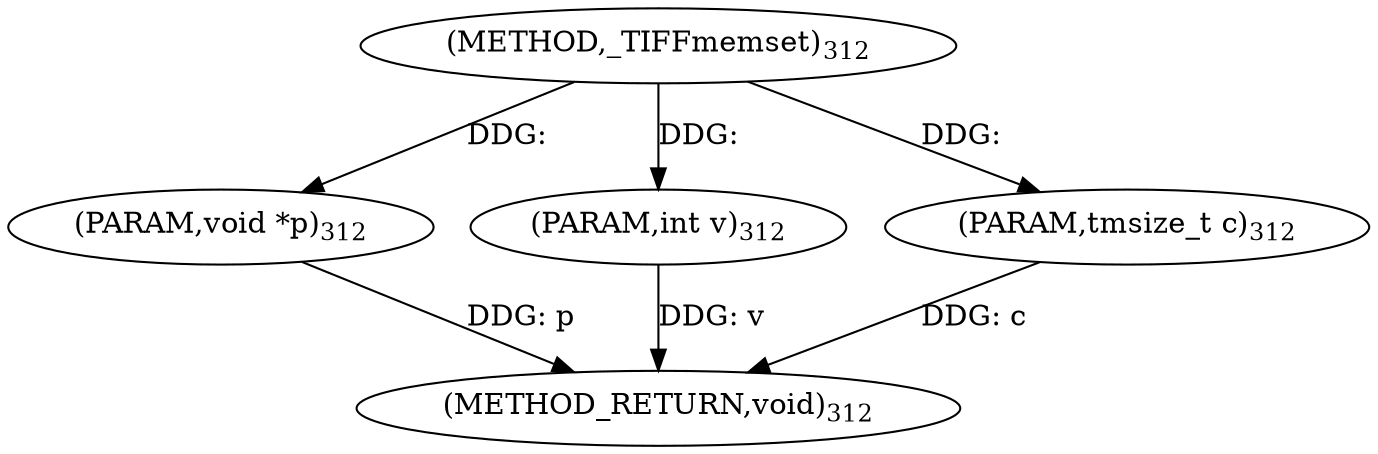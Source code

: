 digraph "_TIFFmemset" {  
"8384" [label = <(METHOD,_TIFFmemset)<SUB>312</SUB>> ]
"8388" [label = <(METHOD_RETURN,void)<SUB>312</SUB>> ]
"8385" [label = <(PARAM,void *p)<SUB>312</SUB>> ]
"8386" [label = <(PARAM,int v)<SUB>312</SUB>> ]
"8387" [label = <(PARAM,tmsize_t c)<SUB>312</SUB>> ]
  "8385" -> "8388"  [ label = "DDG: p"] 
  "8386" -> "8388"  [ label = "DDG: v"] 
  "8387" -> "8388"  [ label = "DDG: c"] 
  "8384" -> "8385"  [ label = "DDG: "] 
  "8384" -> "8386"  [ label = "DDG: "] 
  "8384" -> "8387"  [ label = "DDG: "] 
}
